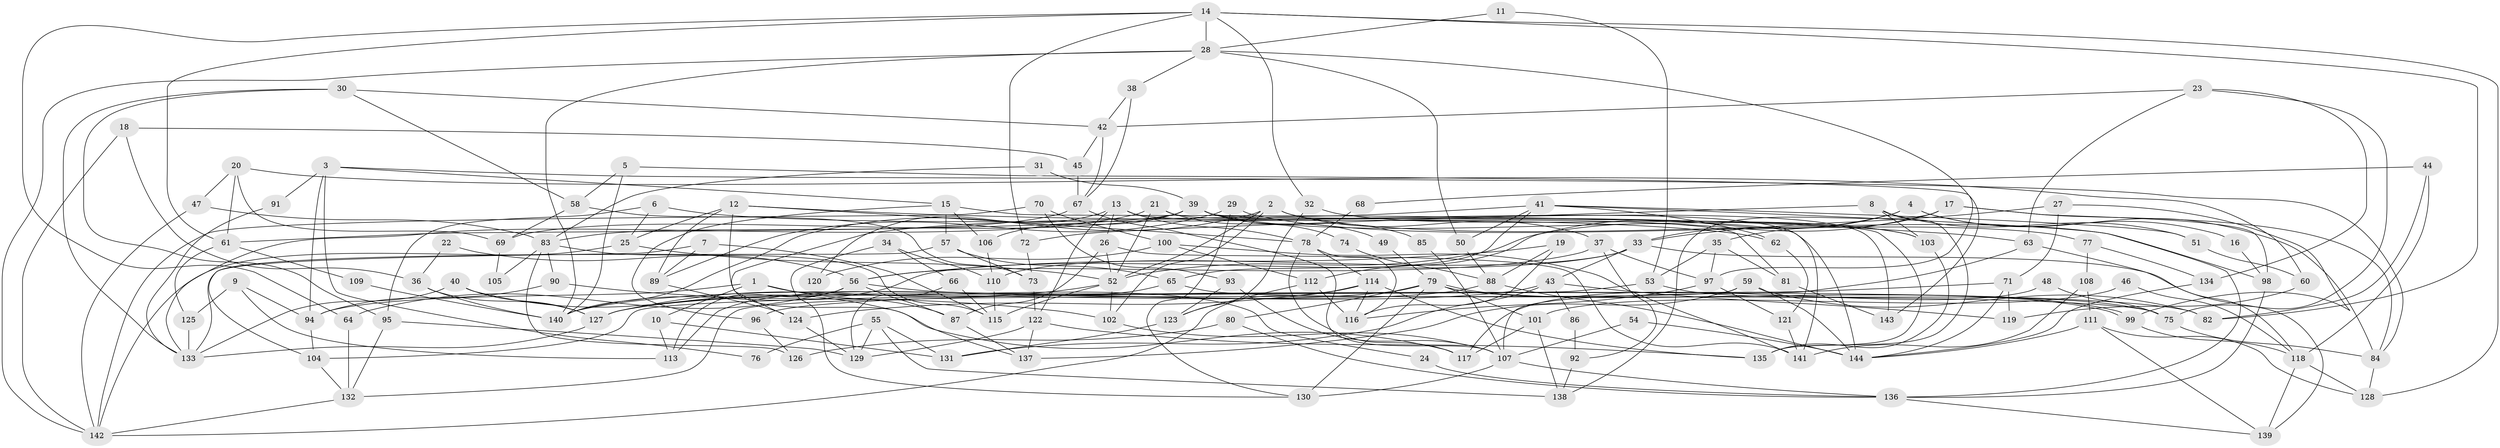 // coarse degree distribution, {6: 0.12371134020618557, 5: 0.18556701030927836, 4: 0.21649484536082475, 3: 0.15463917525773196, 2: 0.12371134020618557, 7: 0.07216494845360824, 9: 0.030927835051546393, 12: 0.010309278350515464, 10: 0.010309278350515464, 11: 0.010309278350515464, 8: 0.061855670103092786}
// Generated by graph-tools (version 1.1) at 2025/41/03/06/25 10:41:56]
// undirected, 144 vertices, 288 edges
graph export_dot {
graph [start="1"]
  node [color=gray90,style=filled];
  1;
  2;
  3;
  4;
  5;
  6;
  7;
  8;
  9;
  10;
  11;
  12;
  13;
  14;
  15;
  16;
  17;
  18;
  19;
  20;
  21;
  22;
  23;
  24;
  25;
  26;
  27;
  28;
  29;
  30;
  31;
  32;
  33;
  34;
  35;
  36;
  37;
  38;
  39;
  40;
  41;
  42;
  43;
  44;
  45;
  46;
  47;
  48;
  49;
  50;
  51;
  52;
  53;
  54;
  55;
  56;
  57;
  58;
  59;
  60;
  61;
  62;
  63;
  64;
  65;
  66;
  67;
  68;
  69;
  70;
  71;
  72;
  73;
  74;
  75;
  76;
  77;
  78;
  79;
  80;
  81;
  82;
  83;
  84;
  85;
  86;
  87;
  88;
  89;
  90;
  91;
  92;
  93;
  94;
  95;
  96;
  97;
  98;
  99;
  100;
  101;
  102;
  103;
  104;
  105;
  106;
  107;
  108;
  109;
  110;
  111;
  112;
  113;
  114;
  115;
  116;
  117;
  118;
  119;
  120;
  121;
  122;
  123;
  124;
  125;
  126;
  127;
  128;
  129;
  130;
  131;
  132;
  133;
  134;
  135;
  136;
  137;
  138;
  139;
  140;
  141;
  142;
  143;
  144;
  1 -- 87;
  1 -- 94;
  1 -- 10;
  1 -- 24;
  2 -- 52;
  2 -- 98;
  2 -- 37;
  2 -- 102;
  2 -- 140;
  3 -- 84;
  3 -- 15;
  3 -- 76;
  3 -- 91;
  3 -- 94;
  4 -- 112;
  4 -- 84;
  4 -- 16;
  4 -- 33;
  5 -- 143;
  5 -- 58;
  5 -- 140;
  6 -- 25;
  6 -- 95;
  6 -- 62;
  7 -- 89;
  7 -- 115;
  7 -- 104;
  8 -- 103;
  8 -- 72;
  8 -- 51;
  8 -- 135;
  9 -- 125;
  9 -- 94;
  9 -- 113;
  10 -- 113;
  10 -- 131;
  11 -- 53;
  11 -- 28;
  12 -- 63;
  12 -- 137;
  12 -- 25;
  12 -- 78;
  12 -- 89;
  13 -- 122;
  13 -- 26;
  13 -- 78;
  13 -- 81;
  13 -- 120;
  14 -- 28;
  14 -- 128;
  14 -- 32;
  14 -- 61;
  14 -- 64;
  14 -- 72;
  14 -- 82;
  15 -- 57;
  15 -- 106;
  15 -- 96;
  15 -- 144;
  16 -- 98;
  17 -- 84;
  17 -- 52;
  17 -- 35;
  17 -- 98;
  17 -- 138;
  18 -- 36;
  18 -- 142;
  18 -- 45;
  19 -- 116;
  19 -- 88;
  19 -- 56;
  20 -- 60;
  20 -- 61;
  20 -- 47;
  20 -- 69;
  21 -- 133;
  21 -- 52;
  21 -- 74;
  21 -- 141;
  22 -- 56;
  22 -- 36;
  23 -- 63;
  23 -- 42;
  23 -- 75;
  23 -- 134;
  24 -- 136;
  25 -- 142;
  25 -- 52;
  26 -- 141;
  26 -- 52;
  26 -- 87;
  27 -- 71;
  27 -- 33;
  27 -- 99;
  28 -- 140;
  28 -- 142;
  28 -- 38;
  28 -- 50;
  28 -- 97;
  29 -- 130;
  29 -- 89;
  29 -- 77;
  30 -- 42;
  30 -- 95;
  30 -- 58;
  30 -- 133;
  31 -- 83;
  31 -- 39;
  32 -- 123;
  32 -- 103;
  33 -- 140;
  33 -- 43;
  33 -- 110;
  33 -- 139;
  34 -- 130;
  34 -- 66;
  34 -- 110;
  35 -- 97;
  35 -- 53;
  35 -- 81;
  36 -- 140;
  36 -- 127;
  37 -- 97;
  37 -- 56;
  37 -- 92;
  38 -- 42;
  38 -- 67;
  39 -- 69;
  39 -- 103;
  39 -- 49;
  39 -- 61;
  39 -- 85;
  39 -- 106;
  39 -- 135;
  39 -- 143;
  40 -- 127;
  40 -- 117;
  40 -- 133;
  41 -- 62;
  41 -- 50;
  41 -- 51;
  41 -- 65;
  41 -- 124;
  41 -- 136;
  42 -- 67;
  42 -- 45;
  43 -- 127;
  43 -- 86;
  43 -- 119;
  43 -- 131;
  44 -- 118;
  44 -- 82;
  44 -- 68;
  45 -- 67;
  46 -- 118;
  46 -- 101;
  47 -- 142;
  47 -- 83;
  48 -- 75;
  48 -- 117;
  49 -- 79;
  50 -- 88;
  51 -- 60;
  52 -- 115;
  52 -- 102;
  52 -- 127;
  53 -- 75;
  53 -- 104;
  54 -- 144;
  54 -- 107;
  55 -- 131;
  55 -- 129;
  55 -- 76;
  55 -- 138;
  56 -- 64;
  56 -- 82;
  56 -- 87;
  56 -- 113;
  57 -- 133;
  57 -- 65;
  57 -- 73;
  58 -- 73;
  58 -- 69;
  59 -- 82;
  59 -- 132;
  59 -- 137;
  59 -- 144;
  60 -- 119;
  61 -- 109;
  61 -- 125;
  62 -- 121;
  63 -- 107;
  63 -- 118;
  64 -- 132;
  65 -- 113;
  65 -- 75;
  66 -- 129;
  66 -- 115;
  67 -- 83;
  67 -- 107;
  68 -- 78;
  69 -- 105;
  70 -- 93;
  70 -- 142;
  70 -- 100;
  71 -- 144;
  71 -- 96;
  71 -- 119;
  72 -- 73;
  73 -- 122;
  74 -- 88;
  75 -- 84;
  77 -- 134;
  77 -- 108;
  78 -- 114;
  78 -- 116;
  78 -- 117;
  79 -- 127;
  79 -- 99;
  79 -- 99;
  79 -- 80;
  79 -- 101;
  79 -- 130;
  80 -- 136;
  80 -- 126;
  81 -- 143;
  83 -- 90;
  83 -- 105;
  83 -- 115;
  83 -- 126;
  84 -- 128;
  85 -- 107;
  86 -- 92;
  87 -- 137;
  88 -- 144;
  88 -- 140;
  89 -- 124;
  90 -- 94;
  90 -- 102;
  91 -- 133;
  92 -- 138;
  93 -- 107;
  93 -- 123;
  94 -- 104;
  95 -- 129;
  95 -- 132;
  96 -- 126;
  97 -- 116;
  97 -- 121;
  98 -- 136;
  99 -- 118;
  100 -- 141;
  100 -- 112;
  100 -- 120;
  101 -- 138;
  101 -- 117;
  102 -- 107;
  103 -- 135;
  104 -- 132;
  106 -- 110;
  107 -- 130;
  107 -- 136;
  108 -- 111;
  108 -- 141;
  109 -- 140;
  110 -- 115;
  111 -- 144;
  111 -- 139;
  111 -- 128;
  112 -- 116;
  112 -- 123;
  114 -- 135;
  114 -- 116;
  114 -- 124;
  114 -- 142;
  118 -- 139;
  118 -- 128;
  121 -- 141;
  122 -- 137;
  122 -- 135;
  122 -- 129;
  123 -- 131;
  124 -- 129;
  125 -- 133;
  127 -- 133;
  132 -- 142;
  134 -- 144;
  136 -- 139;
}
